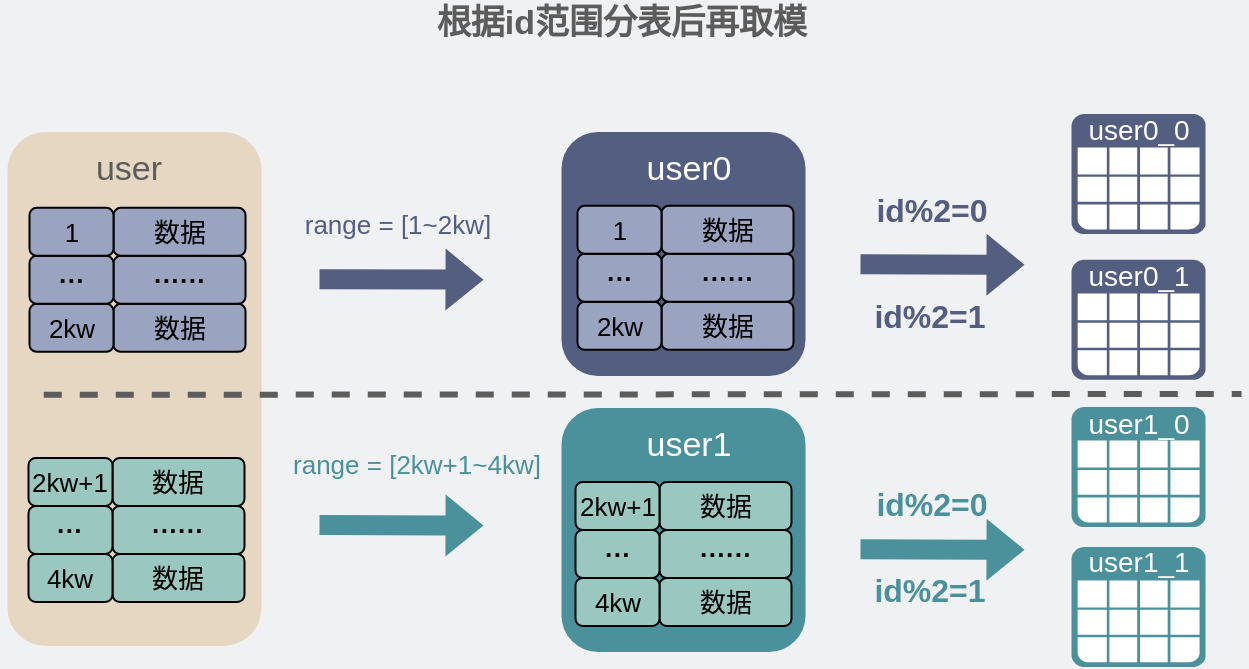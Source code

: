 <mxfile version="18.0.5" type="github">
  <diagram id="3228e29e-7158-1315-38df-8450db1d8a1d" name="Page-1">
    <mxGraphModel dx="887" dy="-208" grid="0" gridSize="10" guides="1" tooltips="1" connect="1" arrows="1" fold="1" page="1" pageScale="1" pageWidth="660" pageHeight="380" background="#EFF1F3" math="0" shadow="0">
      <root>
        <mxCell id="0" />
        <mxCell id="1" parent="0" />
        <mxCell id="yyw1uqhGUR_v7xHCsKaX-17" value="&lt;font color=&quot;#ffffff&quot; style=&quot;font-size: 17px;&quot;&gt;&lt;span style=&quot;font-size: 17px;&quot;&gt;&lt;br style=&quot;font-size: 17px;&quot;&gt;&lt;/span&gt;&lt;/font&gt;" style="whiteSpace=wrap;html=1;aspect=fixed;rounded=1;strokeColor=none;fillColor=#535E80;fontSize=17;" parent="1" vertex="1">
          <mxGeometry x="299.75" y="1225" width="122" height="122" as="geometry" />
        </mxCell>
        <mxCell id="yyw1uqhGUR_v7xHCsKaX-19" value="&lt;font color=&quot;#ffffff&quot; style=&quot;font-size: 17px;&quot;&gt;user0&lt;/font&gt;" style="text;html=1;strokeColor=none;fillColor=none;align=center;verticalAlign=middle;whiteSpace=wrap;rounded=0;dashed=1;fontColor=#535E80;fontSize=17;" parent="1" vertex="1">
          <mxGeometry x="335.75" y="1233" width="55" height="22" as="geometry" />
        </mxCell>
        <mxCell id="GSjFHF2CIG4gb6S8epUb-2" value="" style="rounded=1;whiteSpace=wrap;html=1;fillColor=#E6D7C2;strokeColor=none;fontSize=17;" parent="1" vertex="1">
          <mxGeometry x="22.75" y="1225" width="127" height="257" as="geometry" />
        </mxCell>
        <mxCell id="GSjFHF2CIG4gb6S8epUb-7" value="数据" style="rounded=1;whiteSpace=wrap;html=1;fillColor=#9AA4C0;strokeColor=default;fontColor=#000000;align=center;fontSize=13;" parent="1" vertex="1">
          <mxGeometry x="75.75" y="1310.93" width="66" height="24" as="geometry" />
        </mxCell>
        <mxCell id="GSjFHF2CIG4gb6S8epUb-8" value="&lt;font style=&quot;font-size: 13px;&quot;&gt;2kw&lt;/font&gt;" style="rounded=1;whiteSpace=wrap;html=1;fillColor=#9AA4C0;strokeColor=default;fontColor=#000000;fontSize=13;" parent="1" vertex="1">
          <mxGeometry x="33.75" y="1310.93" width="42" height="24" as="geometry" />
        </mxCell>
        <mxCell id="GSjFHF2CIG4gb6S8epUb-27" value="&lt;font color=&quot;#5c5c5c&quot; style=&quot;font-size: 17px;&quot;&gt;user&lt;/font&gt;" style="text;html=1;strokeColor=none;fillColor=none;align=center;verticalAlign=middle;whiteSpace=wrap;rounded=0;dashed=1;fontColor=#535E80;fontSize=17;" parent="1" vertex="1">
          <mxGeometry x="56.25" y="1233" width="55" height="22" as="geometry" />
        </mxCell>
        <mxCell id="GSjFHF2CIG4gb6S8epUb-30" value="" style="endArrow=none;dashed=1;html=1;rounded=0;strokeWidth=3;strokeColor=#5C5C5C;fontSize=17;" parent="1" edge="1">
          <mxGeometry width="50" height="50" relative="1" as="geometry">
            <mxPoint x="40.88" y="1356.39" as="sourcePoint" />
            <mxPoint x="639.75" y="1356" as="targetPoint" />
          </mxGeometry>
        </mxCell>
        <mxCell id="GSjFHF2CIG4gb6S8epUb-32" value="&lt;span style=&quot;font-size: 17px;&quot;&gt;&lt;b style=&quot;&quot;&gt;&lt;font color=&quot;#5c5c5c&quot;&gt;根据id范围分表后再取模&lt;/font&gt;&lt;/b&gt;&lt;/span&gt;" style="text;html=1;strokeColor=none;fillColor=none;align=center;verticalAlign=middle;whiteSpace=wrap;rounded=0;" parent="1" vertex="1">
          <mxGeometry x="223" y="1159" width="213.5" height="24" as="geometry" />
        </mxCell>
        <mxCell id="GSjFHF2CIG4gb6S8epUb-42" value="" style="shape=image;html=1;verticalAlign=top;verticalLabelPosition=bottom;labelBackgroundColor=#ffffff;imageAspect=0;aspect=fixed;image=https://cdn1.iconfinder.com/data/icons/ionicons-outline-vol-1/512/cut-outline-128.png;fontSize=13;fontColor=#535E80;fillColor=#4A919B;" parent="1" vertex="1">
          <mxGeometry x="19.75" y="1343.87" width="26.13" height="26.13" as="geometry" />
        </mxCell>
        <mxCell id="SW3bWeaWtJsJV6UMWV42-2" value="" style="shape=flexArrow;endArrow=classic;html=1;rounded=0;strokeColor=none;fillColor=#4A919B;fontSize=17;" parent="1" edge="1">
          <mxGeometry width="50" height="50" relative="1" as="geometry">
            <mxPoint x="178.25" y="1421.53" as="sourcePoint" />
            <mxPoint x="261.25" y="1421.78" as="targetPoint" />
          </mxGeometry>
        </mxCell>
        <mxCell id="SW3bWeaWtJsJV6UMWV42-4" value="&lt;font color=&quot;#535e80&quot; style=&quot;font-size: 13px;&quot;&gt;range = [1~2kw]&lt;/font&gt;" style="text;html=1;strokeColor=none;fillColor=none;align=center;verticalAlign=middle;whiteSpace=wrap;rounded=0;fontSize=17;" parent="1" vertex="1">
          <mxGeometry x="165.75" y="1250" width="104" height="41" as="geometry" />
        </mxCell>
        <mxCell id="SW3bWeaWtJsJV6UMWV42-5" value="&lt;font color=&quot;#4a919b&quot; style=&quot;font-size: 13px;&quot;&gt;range = [2kw+1~4kw]&lt;/font&gt;" style="text;html=1;strokeColor=none;fillColor=none;align=center;verticalAlign=middle;whiteSpace=wrap;rounded=0;fontSize=17;" parent="1" vertex="1">
          <mxGeometry x="161.75" y="1373.53" width="131" height="35.47" as="geometry" />
        </mxCell>
        <mxCell id="SW3bWeaWtJsJV6UMWV42-6" value="" style="shape=flexArrow;endArrow=classic;html=1;rounded=0;strokeColor=none;fillColor=#535E80;fontSize=17;" parent="1" edge="1">
          <mxGeometry width="50" height="50" relative="1" as="geometry">
            <mxPoint x="178.25" y="1298.57" as="sourcePoint" />
            <mxPoint x="261.25" y="1298.82" as="targetPoint" />
          </mxGeometry>
        </mxCell>
        <mxCell id="snNPx92-vVBy3uUKYPBh-11" value="······" style="rounded=1;whiteSpace=wrap;html=1;fillColor=#9AA4C0;strokeColor=default;fontColor=#000000;align=center;fontSize=13;fontStyle=1" parent="1" vertex="1">
          <mxGeometry x="75.75" y="1286.93" width="66" height="24" as="geometry" />
        </mxCell>
        <mxCell id="snNPx92-vVBy3uUKYPBh-12" value="&lt;font style=&quot;font-size: 13px;&quot;&gt;···&lt;/font&gt;" style="rounded=1;whiteSpace=wrap;html=1;fillColor=#9AA4C0;strokeColor=default;fontColor=#000000;fontSize=13;fontStyle=1" parent="1" vertex="1">
          <mxGeometry x="33.75" y="1286.93" width="42" height="24" as="geometry" />
        </mxCell>
        <mxCell id="snNPx92-vVBy3uUKYPBh-13" value="数据" style="rounded=1;whiteSpace=wrap;html=1;fillColor=#9AA4C0;strokeColor=default;fontColor=#000000;align=center;fontSize=13;" parent="1" vertex="1">
          <mxGeometry x="75.75" y="1262.93" width="66" height="24" as="geometry" />
        </mxCell>
        <mxCell id="snNPx92-vVBy3uUKYPBh-14" value="&lt;font style=&quot;font-size: 13px;&quot;&gt;1&lt;/font&gt;" style="rounded=1;whiteSpace=wrap;html=1;fillColor=#9AA4C0;strokeColor=default;fontColor=#000000;fontSize=13;" parent="1" vertex="1">
          <mxGeometry x="33.75" y="1262.93" width="42" height="24" as="geometry" />
        </mxCell>
        <mxCell id="snNPx92-vVBy3uUKYPBh-15" value="数据" style="rounded=1;whiteSpace=wrap;html=1;fillColor=#9AC7BF;strokeColor=default;fontColor=#000000;align=center;fontSize=13;" parent="1" vertex="1">
          <mxGeometry x="75.25" y="1436" width="66" height="24" as="geometry" />
        </mxCell>
        <mxCell id="snNPx92-vVBy3uUKYPBh-16" value="&lt;font style=&quot;font-size: 13px;&quot;&gt;4kw&lt;/font&gt;" style="rounded=1;whiteSpace=wrap;html=1;fillColor=#9AC7BF;strokeColor=default;fontColor=#000000;fontSize=13;" parent="1" vertex="1">
          <mxGeometry x="33.25" y="1436" width="42" height="24" as="geometry" />
        </mxCell>
        <mxCell id="snNPx92-vVBy3uUKYPBh-17" value="······" style="rounded=1;whiteSpace=wrap;html=1;fillColor=#9AC7BF;strokeColor=default;fontColor=#000000;align=center;fontSize=13;fontStyle=1" parent="1" vertex="1">
          <mxGeometry x="75.25" y="1412" width="66" height="24" as="geometry" />
        </mxCell>
        <mxCell id="snNPx92-vVBy3uUKYPBh-18" value="&lt;font style=&quot;font-size: 13px;&quot;&gt;···&lt;/font&gt;" style="rounded=1;whiteSpace=wrap;html=1;fillColor=#9AC7BF;strokeColor=default;fontColor=#000000;fontSize=13;fontStyle=1" parent="1" vertex="1">
          <mxGeometry x="33.25" y="1412" width="42" height="24" as="geometry" />
        </mxCell>
        <mxCell id="snNPx92-vVBy3uUKYPBh-19" value="数据" style="rounded=1;whiteSpace=wrap;html=1;fillColor=#9AC7BF;strokeColor=default;fontColor=#000000;align=center;fontSize=13;" parent="1" vertex="1">
          <mxGeometry x="75.25" y="1388" width="66" height="24" as="geometry" />
        </mxCell>
        <mxCell id="snNPx92-vVBy3uUKYPBh-20" value="2kw+1" style="rounded=1;whiteSpace=wrap;html=1;fillColor=#9AC7BF;strokeColor=default;fontColor=#000000;fontSize=13;" parent="1" vertex="1">
          <mxGeometry x="33.25" y="1388" width="42" height="24" as="geometry" />
        </mxCell>
        <mxCell id="snNPx92-vVBy3uUKYPBh-21" value="数据" style="rounded=1;whiteSpace=wrap;html=1;fillColor=#9AA4C0;strokeColor=default;fontColor=#000000;align=center;fontSize=13;" parent="1" vertex="1">
          <mxGeometry x="349.75" y="1309.93" width="66" height="24" as="geometry" />
        </mxCell>
        <mxCell id="snNPx92-vVBy3uUKYPBh-22" value="&lt;font style=&quot;font-size: 13px;&quot;&gt;2kw&lt;/font&gt;" style="rounded=1;whiteSpace=wrap;html=1;fillColor=#9AA4C0;strokeColor=default;fontColor=#000000;fontSize=13;" parent="1" vertex="1">
          <mxGeometry x="307.75" y="1309.93" width="42" height="24" as="geometry" />
        </mxCell>
        <mxCell id="snNPx92-vVBy3uUKYPBh-23" value="······" style="rounded=1;whiteSpace=wrap;html=1;fillColor=#9AA4C0;strokeColor=default;fontColor=#000000;align=center;fontSize=13;fontStyle=1" parent="1" vertex="1">
          <mxGeometry x="349.75" y="1285.93" width="66" height="24" as="geometry" />
        </mxCell>
        <mxCell id="snNPx92-vVBy3uUKYPBh-24" value="&lt;font style=&quot;font-size: 13px;&quot;&gt;···&lt;/font&gt;" style="rounded=1;whiteSpace=wrap;html=1;fillColor=#9AA4C0;strokeColor=default;fontColor=#000000;fontSize=13;fontStyle=1" parent="1" vertex="1">
          <mxGeometry x="307.75" y="1285.93" width="42" height="24" as="geometry" />
        </mxCell>
        <mxCell id="snNPx92-vVBy3uUKYPBh-25" value="数据" style="rounded=1;whiteSpace=wrap;html=1;fillColor=#9AA4C0;strokeColor=default;fontColor=#000000;align=center;fontSize=13;" parent="1" vertex="1">
          <mxGeometry x="349.75" y="1261.93" width="66" height="24" as="geometry" />
        </mxCell>
        <mxCell id="snNPx92-vVBy3uUKYPBh-26" value="&lt;font style=&quot;font-size: 13px;&quot;&gt;1&lt;/font&gt;" style="rounded=1;whiteSpace=wrap;html=1;fillColor=#9AA4C0;strokeColor=default;fontColor=#000000;fontSize=13;" parent="1" vertex="1">
          <mxGeometry x="307.75" y="1261.93" width="42" height="24" as="geometry" />
        </mxCell>
        <mxCell id="snNPx92-vVBy3uUKYPBh-27" value="&lt;font color=&quot;#ffffff&quot; style=&quot;font-size: 17px;&quot;&gt;&lt;span style=&quot;font-size: 17px;&quot;&gt;&lt;br style=&quot;font-size: 17px;&quot;&gt;&lt;/span&gt;&lt;/font&gt;" style="whiteSpace=wrap;html=1;aspect=fixed;rounded=1;strokeColor=none;fillColor=#4A919B;fontSize=17;" parent="1" vertex="1">
          <mxGeometry x="299.75" y="1363" width="122" height="122" as="geometry" />
        </mxCell>
        <mxCell id="snNPx92-vVBy3uUKYPBh-28" value="&lt;font color=&quot;#ffffff&quot; style=&quot;font-size: 17px;&quot;&gt;user1&lt;/font&gt;" style="text;html=1;strokeColor=none;fillColor=none;align=center;verticalAlign=middle;whiteSpace=wrap;rounded=0;dashed=1;fontColor=#535E80;fontSize=17;" parent="1" vertex="1">
          <mxGeometry x="335.75" y="1371" width="55" height="22" as="geometry" />
        </mxCell>
        <mxCell id="snNPx92-vVBy3uUKYPBh-35" value="数据" style="rounded=1;whiteSpace=wrap;html=1;fillColor=#9AC7BF;strokeColor=default;fontColor=#000000;align=center;fontSize=13;" parent="1" vertex="1">
          <mxGeometry x="348.75" y="1448" width="66" height="24" as="geometry" />
        </mxCell>
        <mxCell id="snNPx92-vVBy3uUKYPBh-36" value="&lt;font style=&quot;font-size: 13px;&quot;&gt;4kw&lt;/font&gt;" style="rounded=1;whiteSpace=wrap;html=1;fillColor=#9AC7BF;strokeColor=default;fontColor=#000000;fontSize=13;" parent="1" vertex="1">
          <mxGeometry x="306.75" y="1448" width="42" height="24" as="geometry" />
        </mxCell>
        <mxCell id="snNPx92-vVBy3uUKYPBh-37" value="······" style="rounded=1;whiteSpace=wrap;html=1;fillColor=#9AC7BF;strokeColor=default;fontColor=#000000;align=center;fontSize=13;fontStyle=1" parent="1" vertex="1">
          <mxGeometry x="348.75" y="1424" width="66" height="24" as="geometry" />
        </mxCell>
        <mxCell id="snNPx92-vVBy3uUKYPBh-38" value="&lt;font style=&quot;font-size: 13px;&quot;&gt;···&lt;/font&gt;" style="rounded=1;whiteSpace=wrap;html=1;fillColor=#9AC7BF;strokeColor=default;fontColor=#000000;fontSize=13;fontStyle=1" parent="1" vertex="1">
          <mxGeometry x="306.75" y="1424" width="42" height="24" as="geometry" />
        </mxCell>
        <mxCell id="snNPx92-vVBy3uUKYPBh-39" value="数据" style="rounded=1;whiteSpace=wrap;html=1;fillColor=#9AC7BF;strokeColor=default;fontColor=#000000;align=center;fontSize=13;" parent="1" vertex="1">
          <mxGeometry x="348.75" y="1400" width="66" height="24" as="geometry" />
        </mxCell>
        <mxCell id="snNPx92-vVBy3uUKYPBh-40" value="2kw+1" style="rounded=1;whiteSpace=wrap;html=1;fillColor=#9AC7BF;strokeColor=default;fontColor=#000000;fontSize=13;" parent="1" vertex="1">
          <mxGeometry x="306.75" y="1400" width="42" height="24" as="geometry" />
        </mxCell>
        <mxCell id="2WN-Hfl_rZ5wHU6LqjMO-3" value="&lt;font style=&quot;font-size: 16px;&quot; color=&quot;#535e80&quot;&gt;&lt;b&gt;id%2=0&lt;/b&gt;&lt;/font&gt;" style="text;html=1;strokeColor=none;fillColor=none;align=center;verticalAlign=middle;whiteSpace=wrap;rounded=0;fontSize=17;" vertex="1" parent="1">
          <mxGeometry x="432.75" y="1244" width="104" height="41" as="geometry" />
        </mxCell>
        <mxCell id="2WN-Hfl_rZ5wHU6LqjMO-4" value="" style="shape=flexArrow;endArrow=classic;html=1;rounded=0;strokeColor=none;fillColor=#535E80;fontSize=17;" edge="1" parent="1">
          <mxGeometry width="50" height="50" relative="1" as="geometry">
            <mxPoint x="448.75" y="1291.13" as="sourcePoint" />
            <mxPoint x="531.75" y="1291.38" as="targetPoint" />
          </mxGeometry>
        </mxCell>
        <mxCell id="2WN-Hfl_rZ5wHU6LqjMO-19" value="&lt;font style=&quot;font-size: 16px;&quot;&gt;&lt;b&gt;id%2=1&lt;/b&gt;&lt;/font&gt;" style="text;html=1;strokeColor=none;fillColor=none;align=center;verticalAlign=middle;whiteSpace=wrap;rounded=0;fontSize=17;fontColor=#535E80;" vertex="1" parent="1">
          <mxGeometry x="431.75" y="1297" width="104" height="41" as="geometry" />
        </mxCell>
        <mxCell id="2WN-Hfl_rZ5wHU6LqjMO-20" value="" style="shadow=0;dashed=0;html=1;strokeColor=none;fillColor=#535E80;labelPosition=center;verticalLabelPosition=bottom;verticalAlign=top;align=center;outlineConnect=0;shape=mxgraph.veeam.table;fontColor=#535E80;" vertex="1" parent="1">
          <mxGeometry x="554.75" y="1216" width="67" height="60" as="geometry" />
        </mxCell>
        <mxCell id="2WN-Hfl_rZ5wHU6LqjMO-21" value="&lt;font color=&quot;#ffffff&quot; style=&quot;font-size: 14px;&quot;&gt;user0_0&lt;/font&gt;" style="text;html=1;strokeColor=none;fillColor=none;align=center;verticalAlign=middle;whiteSpace=wrap;rounded=0;dashed=1;fontColor=#535E80;fontSize=17;" vertex="1" parent="1">
          <mxGeometry x="560.75" y="1213" width="55" height="22" as="geometry" />
        </mxCell>
        <mxCell id="2WN-Hfl_rZ5wHU6LqjMO-23" value="&lt;font color=&quot;#ffffff&quot; style=&quot;font-size: 14px;&quot;&gt;user0_1&lt;/font&gt;" style="text;html=1;strokeColor=none;fillColor=none;align=center;verticalAlign=middle;whiteSpace=wrap;rounded=0;dashed=1;fontColor=#535E80;fontSize=17;" vertex="1" parent="1">
          <mxGeometry x="558.75" y="1296" width="55" height="22" as="geometry" />
        </mxCell>
        <mxCell id="2WN-Hfl_rZ5wHU6LqjMO-24" value="" style="shadow=0;dashed=0;html=1;strokeColor=none;fillColor=#535E80;labelPosition=center;verticalLabelPosition=bottom;verticalAlign=top;align=center;outlineConnect=0;shape=mxgraph.veeam.table;fontColor=#535E80;" vertex="1" parent="1">
          <mxGeometry x="554.75" y="1288.93" width="67" height="60" as="geometry" />
        </mxCell>
        <mxCell id="2WN-Hfl_rZ5wHU6LqjMO-25" value="&lt;font color=&quot;#ffffff&quot; style=&quot;font-size: 14px;&quot;&gt;user0_1&lt;/font&gt;" style="text;html=1;strokeColor=none;fillColor=none;align=center;verticalAlign=middle;whiteSpace=wrap;rounded=0;dashed=1;fontColor=#535E80;fontSize=17;" vertex="1" parent="1">
          <mxGeometry x="560.75" y="1285.93" width="55" height="22" as="geometry" />
        </mxCell>
        <mxCell id="2WN-Hfl_rZ5wHU6LqjMO-26" value="&lt;font style=&quot;font-size: 16px;&quot;&gt;&lt;b&gt;id%2=0&lt;/b&gt;&lt;/font&gt;" style="text;html=1;strokeColor=none;fillColor=none;align=center;verticalAlign=middle;whiteSpace=wrap;rounded=0;fontSize=17;fontColor=#4A919B;" vertex="1" parent="1">
          <mxGeometry x="432.75" y="1391.46" width="104" height="41" as="geometry" />
        </mxCell>
        <mxCell id="2WN-Hfl_rZ5wHU6LqjMO-27" value="" style="shape=flexArrow;endArrow=classic;html=1;rounded=0;strokeColor=none;fillColor=#4A919B;fontSize=17;fontColor=#4A919B;" edge="1" parent="1">
          <mxGeometry width="50" height="50" relative="1" as="geometry">
            <mxPoint x="448.75" y="1433.66" as="sourcePoint" />
            <mxPoint x="531.75" y="1433.91" as="targetPoint" />
          </mxGeometry>
        </mxCell>
        <mxCell id="2WN-Hfl_rZ5wHU6LqjMO-28" value="&lt;font style=&quot;font-size: 16px;&quot;&gt;&lt;b&gt;id%2=1&lt;/b&gt;&lt;/font&gt;" style="text;html=1;strokeColor=none;fillColor=none;align=center;verticalAlign=middle;whiteSpace=wrap;rounded=0;fontSize=17;fontColor=#4A919B;" vertex="1" parent="1">
          <mxGeometry x="431.75" y="1434.46" width="104" height="41" as="geometry" />
        </mxCell>
        <mxCell id="2WN-Hfl_rZ5wHU6LqjMO-29" value="" style="shadow=0;dashed=0;html=1;strokeColor=none;fillColor=#4A919B;labelPosition=center;verticalLabelPosition=bottom;verticalAlign=top;align=center;outlineConnect=0;shape=mxgraph.veeam.table;fontColor=#535E80;" vertex="1" parent="1">
          <mxGeometry x="554.75" y="1362.53" width="67" height="60" as="geometry" />
        </mxCell>
        <mxCell id="2WN-Hfl_rZ5wHU6LqjMO-30" value="&lt;font color=&quot;#ffffff&quot; style=&quot;font-size: 14px;&quot;&gt;user1_0&lt;/font&gt;" style="text;html=1;strokeColor=none;fillColor=none;align=center;verticalAlign=middle;whiteSpace=wrap;rounded=0;dashed=1;fontColor=#535E80;fontSize=17;" vertex="1" parent="1">
          <mxGeometry x="560.75" y="1359.53" width="55" height="22" as="geometry" />
        </mxCell>
        <mxCell id="2WN-Hfl_rZ5wHU6LqjMO-31" value="&lt;font color=&quot;#ffffff&quot; style=&quot;font-size: 14px;&quot;&gt;user0_1&lt;/font&gt;" style="text;html=1;strokeColor=none;fillColor=none;align=center;verticalAlign=middle;whiteSpace=wrap;rounded=0;dashed=1;fontColor=#535E80;fontSize=17;" vertex="1" parent="1">
          <mxGeometry x="558.75" y="1439.53" width="55" height="22" as="geometry" />
        </mxCell>
        <mxCell id="2WN-Hfl_rZ5wHU6LqjMO-32" value="" style="shadow=0;dashed=0;html=1;strokeColor=none;fillColor=#4A919B;labelPosition=center;verticalLabelPosition=bottom;verticalAlign=top;align=center;outlineConnect=0;shape=mxgraph.veeam.table;fontColor=#535E80;" vertex="1" parent="1">
          <mxGeometry x="554.75" y="1432.46" width="67" height="60" as="geometry" />
        </mxCell>
        <mxCell id="2WN-Hfl_rZ5wHU6LqjMO-33" value="&lt;font color=&quot;#ffffff&quot; style=&quot;font-size: 14px;&quot;&gt;user1_1&lt;/font&gt;" style="text;html=1;strokeColor=none;fillColor=none;align=center;verticalAlign=middle;whiteSpace=wrap;rounded=0;dashed=1;fontColor=#535E80;fontSize=17;" vertex="1" parent="1">
          <mxGeometry x="560.75" y="1429.46" width="55" height="22" as="geometry" />
        </mxCell>
      </root>
    </mxGraphModel>
  </diagram>
</mxfile>
